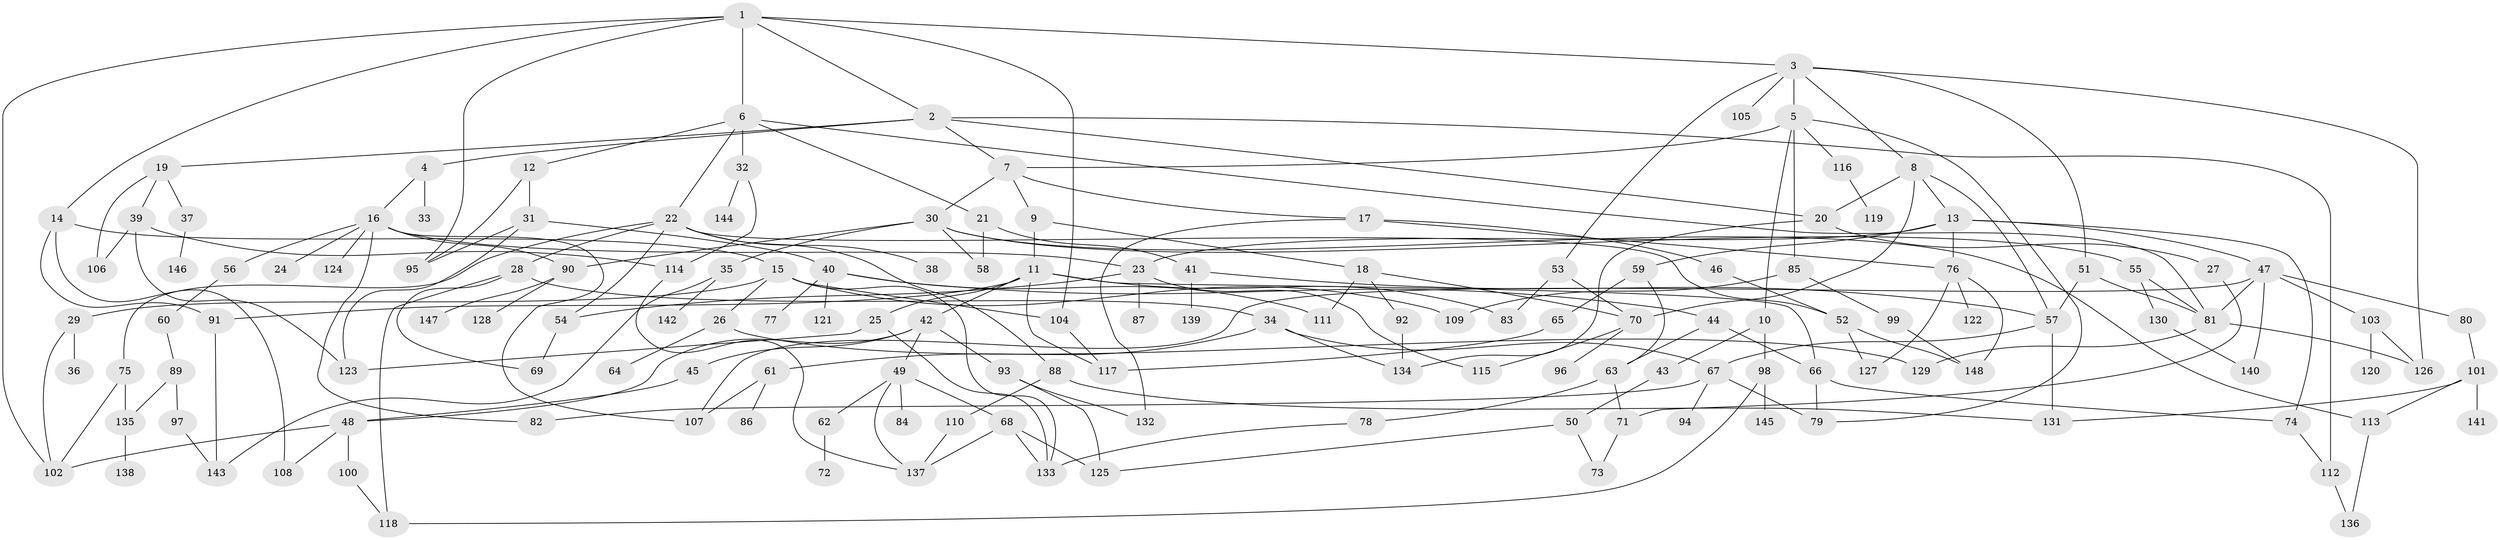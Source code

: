 // coarse degree distribution, {6: 0.05405405405405406, 9: 0.04054054054054054, 10: 0.013513513513513514, 2: 0.21621621621621623, 3: 0.22972972972972974, 4: 0.24324324324324326, 8: 0.013513513513513514, 5: 0.06756756756756757, 1: 0.06756756756756757, 7: 0.05405405405405406}
// Generated by graph-tools (version 1.1) at 2025/36/03/04/25 23:36:03]
// undirected, 148 vertices, 221 edges
graph export_dot {
  node [color=gray90,style=filled];
  1;
  2;
  3;
  4;
  5;
  6;
  7;
  8;
  9;
  10;
  11;
  12;
  13;
  14;
  15;
  16;
  17;
  18;
  19;
  20;
  21;
  22;
  23;
  24;
  25;
  26;
  27;
  28;
  29;
  30;
  31;
  32;
  33;
  34;
  35;
  36;
  37;
  38;
  39;
  40;
  41;
  42;
  43;
  44;
  45;
  46;
  47;
  48;
  49;
  50;
  51;
  52;
  53;
  54;
  55;
  56;
  57;
  58;
  59;
  60;
  61;
  62;
  63;
  64;
  65;
  66;
  67;
  68;
  69;
  70;
  71;
  72;
  73;
  74;
  75;
  76;
  77;
  78;
  79;
  80;
  81;
  82;
  83;
  84;
  85;
  86;
  87;
  88;
  89;
  90;
  91;
  92;
  93;
  94;
  95;
  96;
  97;
  98;
  99;
  100;
  101;
  102;
  103;
  104;
  105;
  106;
  107;
  108;
  109;
  110;
  111;
  112;
  113;
  114;
  115;
  116;
  117;
  118;
  119;
  120;
  121;
  122;
  123;
  124;
  125;
  126;
  127;
  128;
  129;
  130;
  131;
  132;
  133;
  134;
  135;
  136;
  137;
  138;
  139;
  140;
  141;
  142;
  143;
  144;
  145;
  146;
  147;
  148;
  1 -- 2;
  1 -- 3;
  1 -- 6;
  1 -- 14;
  1 -- 102;
  1 -- 104;
  1 -- 95;
  2 -- 4;
  2 -- 19;
  2 -- 20;
  2 -- 112;
  2 -- 7;
  3 -- 5;
  3 -- 8;
  3 -- 51;
  3 -- 53;
  3 -- 105;
  3 -- 126;
  4 -- 16;
  4 -- 33;
  5 -- 7;
  5 -- 10;
  5 -- 85;
  5 -- 116;
  5 -- 79;
  6 -- 12;
  6 -- 21;
  6 -- 22;
  6 -- 32;
  6 -- 81;
  7 -- 9;
  7 -- 17;
  7 -- 30;
  8 -- 13;
  8 -- 20;
  8 -- 57;
  8 -- 70;
  9 -- 11;
  9 -- 18;
  10 -- 43;
  10 -- 98;
  11 -- 25;
  11 -- 42;
  11 -- 83;
  11 -- 91;
  11 -- 66;
  11 -- 117;
  12 -- 31;
  12 -- 95;
  13 -- 23;
  13 -- 47;
  13 -- 59;
  13 -- 76;
  13 -- 74;
  14 -- 15;
  14 -- 91;
  14 -- 108;
  15 -- 26;
  15 -- 29;
  15 -- 104;
  15 -- 109;
  15 -- 133;
  16 -- 24;
  16 -- 56;
  16 -- 124;
  16 -- 82;
  16 -- 23;
  16 -- 107;
  16 -- 90;
  17 -- 46;
  17 -- 76;
  17 -- 132;
  18 -- 92;
  18 -- 111;
  18 -- 70;
  19 -- 37;
  19 -- 39;
  19 -- 106;
  20 -- 27;
  20 -- 134;
  21 -- 41;
  21 -- 58;
  22 -- 28;
  22 -- 38;
  22 -- 52;
  22 -- 54;
  22 -- 75;
  22 -- 88;
  23 -- 87;
  23 -- 115;
  23 -- 54;
  25 -- 133;
  25 -- 123;
  26 -- 64;
  26 -- 129;
  27 -- 71;
  28 -- 34;
  28 -- 69;
  28 -- 118;
  29 -- 36;
  29 -- 102;
  30 -- 35;
  30 -- 55;
  30 -- 58;
  30 -- 90;
  30 -- 113;
  31 -- 40;
  31 -- 95;
  31 -- 123;
  32 -- 114;
  32 -- 144;
  34 -- 61;
  34 -- 134;
  34 -- 67;
  35 -- 142;
  35 -- 143;
  37 -- 146;
  39 -- 123;
  39 -- 106;
  39 -- 114;
  40 -- 44;
  40 -- 77;
  40 -- 121;
  40 -- 111;
  41 -- 139;
  41 -- 57;
  42 -- 45;
  42 -- 48;
  42 -- 49;
  42 -- 93;
  43 -- 50;
  44 -- 63;
  44 -- 66;
  45 -- 48;
  46 -- 52;
  47 -- 80;
  47 -- 103;
  47 -- 107;
  47 -- 140;
  47 -- 81;
  48 -- 100;
  48 -- 108;
  48 -- 102;
  49 -- 62;
  49 -- 68;
  49 -- 84;
  49 -- 137;
  50 -- 73;
  50 -- 125;
  51 -- 57;
  51 -- 81;
  52 -- 127;
  52 -- 148;
  53 -- 70;
  53 -- 83;
  54 -- 69;
  55 -- 130;
  55 -- 81;
  56 -- 60;
  57 -- 67;
  57 -- 131;
  59 -- 65;
  59 -- 63;
  60 -- 89;
  61 -- 86;
  61 -- 107;
  62 -- 72;
  63 -- 78;
  63 -- 71;
  65 -- 117;
  66 -- 74;
  66 -- 79;
  67 -- 82;
  67 -- 94;
  67 -- 79;
  68 -- 133;
  68 -- 125;
  68 -- 137;
  70 -- 96;
  70 -- 115;
  71 -- 73;
  74 -- 112;
  75 -- 102;
  75 -- 135;
  76 -- 122;
  76 -- 148;
  76 -- 127;
  78 -- 133;
  80 -- 101;
  81 -- 126;
  81 -- 129;
  85 -- 99;
  85 -- 109;
  88 -- 110;
  88 -- 131;
  89 -- 97;
  89 -- 135;
  90 -- 128;
  90 -- 147;
  91 -- 143;
  92 -- 134;
  93 -- 125;
  93 -- 132;
  97 -- 143;
  98 -- 145;
  98 -- 118;
  99 -- 148;
  100 -- 118;
  101 -- 131;
  101 -- 141;
  101 -- 113;
  103 -- 120;
  103 -- 126;
  104 -- 117;
  110 -- 137;
  112 -- 136;
  113 -- 136;
  114 -- 137;
  116 -- 119;
  130 -- 140;
  135 -- 138;
}
